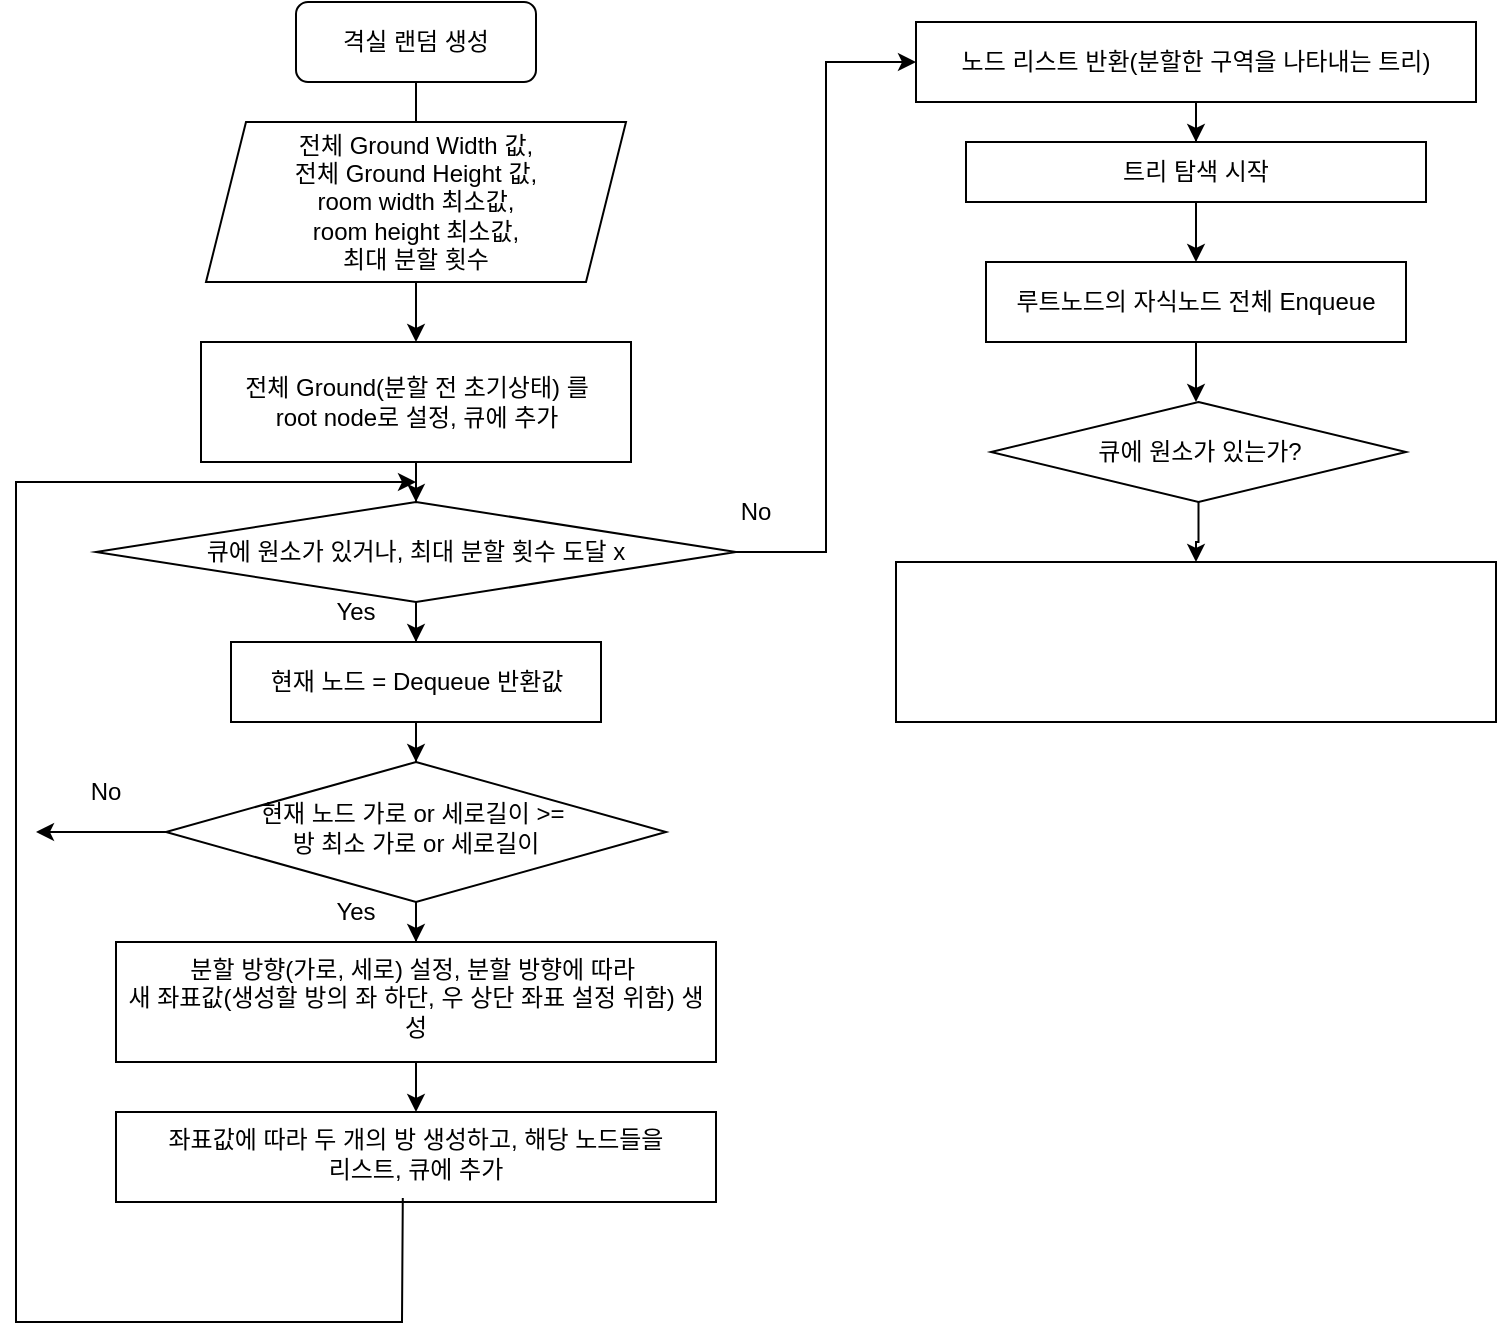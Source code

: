 <mxfile version="24.7.6">
  <diagram id="C5RBs43oDa-KdzZeNtuy" name="Page-1">
    <mxGraphModel dx="954" dy="605" grid="1" gridSize="10" guides="1" tooltips="1" connect="1" arrows="1" fold="1" page="1" pageScale="1" pageWidth="827" pageHeight="1169" math="0" shadow="0">
      <root>
        <mxCell id="WIyWlLk6GJQsqaUBKTNV-0" />
        <mxCell id="WIyWlLk6GJQsqaUBKTNV-1" parent="WIyWlLk6GJQsqaUBKTNV-0" />
        <mxCell id="WIyWlLk6GJQsqaUBKTNV-2" value="" style="rounded=0;html=1;jettySize=auto;orthogonalLoop=1;fontSize=11;endArrow=block;endFill=0;endSize=8;strokeWidth=1;shadow=0;labelBackgroundColor=none;edgeStyle=orthogonalEdgeStyle;" parent="WIyWlLk6GJQsqaUBKTNV-1" source="WIyWlLk6GJQsqaUBKTNV-3" edge="1">
          <mxGeometry relative="1" as="geometry">
            <mxPoint x="220" y="120" as="targetPoint" />
          </mxGeometry>
        </mxCell>
        <mxCell id="WIyWlLk6GJQsqaUBKTNV-3" value="격실 랜덤 생성" style="rounded=1;whiteSpace=wrap;html=1;fontSize=12;glass=0;strokeWidth=1;shadow=0;" parent="WIyWlLk6GJQsqaUBKTNV-1" vertex="1">
          <mxGeometry x="160" y="30" width="120" height="40" as="geometry" />
        </mxCell>
        <mxCell id="ZgSJNyo04Z3pmwaCHUKf-9" value="" style="edgeStyle=orthogonalEdgeStyle;rounded=0;orthogonalLoop=1;jettySize=auto;html=1;" edge="1" parent="WIyWlLk6GJQsqaUBKTNV-1" source="WIyWlLk6GJQsqaUBKTNV-6" target="ZgSJNyo04Z3pmwaCHUKf-8">
          <mxGeometry relative="1" as="geometry" />
        </mxCell>
        <mxCell id="WIyWlLk6GJQsqaUBKTNV-6" value="현재 노드 가로 or 세로길이 &amp;gt;=&amp;nbsp;&lt;div&gt;방 최소 가로 or 세로길이&lt;/div&gt;" style="rhombus;whiteSpace=wrap;html=1;shadow=0;fontFamily=Helvetica;fontSize=12;align=center;strokeWidth=1;spacing=6;spacingTop=-4;" parent="WIyWlLk6GJQsqaUBKTNV-1" vertex="1">
          <mxGeometry x="95" y="410" width="250" height="70" as="geometry" />
        </mxCell>
        <mxCell id="ZgSJNyo04Z3pmwaCHUKf-2" value="" style="edgeStyle=orthogonalEdgeStyle;rounded=0;orthogonalLoop=1;jettySize=auto;html=1;" edge="1" parent="WIyWlLk6GJQsqaUBKTNV-1" source="ZgSJNyo04Z3pmwaCHUKf-0" target="ZgSJNyo04Z3pmwaCHUKf-1">
          <mxGeometry relative="1" as="geometry" />
        </mxCell>
        <mxCell id="ZgSJNyo04Z3pmwaCHUKf-0" value="전체 Ground Width 값,&lt;div&gt;전체 Ground Height 값,&lt;/div&gt;&lt;div&gt;room width 최소값,&lt;/div&gt;&lt;div&gt;room height 최소값,&lt;/div&gt;&lt;div&gt;최대 분할 횟수&lt;/div&gt;" style="shape=parallelogram;perimeter=parallelogramPerimeter;whiteSpace=wrap;html=1;fixedSize=1;" vertex="1" parent="WIyWlLk6GJQsqaUBKTNV-1">
          <mxGeometry x="115" y="90" width="210" height="80" as="geometry" />
        </mxCell>
        <mxCell id="ZgSJNyo04Z3pmwaCHUKf-4" value="" style="edgeStyle=orthogonalEdgeStyle;rounded=0;orthogonalLoop=1;jettySize=auto;html=1;" edge="1" parent="WIyWlLk6GJQsqaUBKTNV-1" source="ZgSJNyo04Z3pmwaCHUKf-1" target="ZgSJNyo04Z3pmwaCHUKf-3">
          <mxGeometry relative="1" as="geometry" />
        </mxCell>
        <mxCell id="ZgSJNyo04Z3pmwaCHUKf-1" value="전체 Ground(분할 전 초기상태) 를&lt;div&gt;root node로 설정, 큐에 추가&lt;/div&gt;" style="rounded=0;whiteSpace=wrap;html=1;" vertex="1" parent="WIyWlLk6GJQsqaUBKTNV-1">
          <mxGeometry x="112.5" y="200" width="215" height="60" as="geometry" />
        </mxCell>
        <mxCell id="ZgSJNyo04Z3pmwaCHUKf-6" value="" style="edgeStyle=orthogonalEdgeStyle;rounded=0;orthogonalLoop=1;jettySize=auto;html=1;" edge="1" parent="WIyWlLk6GJQsqaUBKTNV-1" source="ZgSJNyo04Z3pmwaCHUKf-3" target="ZgSJNyo04Z3pmwaCHUKf-5">
          <mxGeometry relative="1" as="geometry" />
        </mxCell>
        <mxCell id="ZgSJNyo04Z3pmwaCHUKf-16" value="" style="edgeStyle=orthogonalEdgeStyle;rounded=0;orthogonalLoop=1;jettySize=auto;html=1;entryX=0;entryY=0.5;entryDx=0;entryDy=0;" edge="1" parent="WIyWlLk6GJQsqaUBKTNV-1" source="ZgSJNyo04Z3pmwaCHUKf-3" target="ZgSJNyo04Z3pmwaCHUKf-15">
          <mxGeometry relative="1" as="geometry" />
        </mxCell>
        <mxCell id="ZgSJNyo04Z3pmwaCHUKf-3" value="큐에 원소가 있거나, 최대 분할 횟수 도달 x" style="rhombus;whiteSpace=wrap;html=1;rounded=0;" vertex="1" parent="WIyWlLk6GJQsqaUBKTNV-1">
          <mxGeometry x="60" y="280" width="320" height="50" as="geometry" />
        </mxCell>
        <mxCell id="ZgSJNyo04Z3pmwaCHUKf-7" value="" style="edgeStyle=orthogonalEdgeStyle;rounded=0;orthogonalLoop=1;jettySize=auto;html=1;" edge="1" parent="WIyWlLk6GJQsqaUBKTNV-1" source="ZgSJNyo04Z3pmwaCHUKf-5" target="WIyWlLk6GJQsqaUBKTNV-6">
          <mxGeometry relative="1" as="geometry" />
        </mxCell>
        <mxCell id="ZgSJNyo04Z3pmwaCHUKf-5" value="현재 노드 = Dequeue 반환값" style="whiteSpace=wrap;html=1;rounded=0;" vertex="1" parent="WIyWlLk6GJQsqaUBKTNV-1">
          <mxGeometry x="127.5" y="350" width="185" height="40" as="geometry" />
        </mxCell>
        <mxCell id="ZgSJNyo04Z3pmwaCHUKf-11" value="" style="edgeStyle=orthogonalEdgeStyle;rounded=0;orthogonalLoop=1;jettySize=auto;html=1;" edge="1" parent="WIyWlLk6GJQsqaUBKTNV-1" source="ZgSJNyo04Z3pmwaCHUKf-8" target="ZgSJNyo04Z3pmwaCHUKf-10">
          <mxGeometry relative="1" as="geometry" />
        </mxCell>
        <mxCell id="ZgSJNyo04Z3pmwaCHUKf-8" value="분할 방향(가로, 세로) 설정, 분할 방향에 따라&amp;nbsp;&lt;div&gt;새 좌표값(생성할 방의 좌 하단, 우 상단 좌표 설정 위함) 생성&lt;/div&gt;" style="whiteSpace=wrap;html=1;shadow=0;strokeWidth=1;spacing=6;spacingTop=-4;" vertex="1" parent="WIyWlLk6GJQsqaUBKTNV-1">
          <mxGeometry x="70" y="500" width="300" height="60" as="geometry" />
        </mxCell>
        <mxCell id="ZgSJNyo04Z3pmwaCHUKf-10" value="좌표값에 따라 두 개의 방 생성하고, 해당 노드들을&lt;div&gt;&amp;nbsp;리스트, 큐에 추가&amp;nbsp;&lt;/div&gt;" style="whiteSpace=wrap;html=1;shadow=0;strokeWidth=1;spacing=6;spacingTop=-4;" vertex="1" parent="WIyWlLk6GJQsqaUBKTNV-1">
          <mxGeometry x="70" y="585" width="300" height="45" as="geometry" />
        </mxCell>
        <mxCell id="ZgSJNyo04Z3pmwaCHUKf-12" value="" style="endArrow=classic;html=1;rounded=0;exitX=0.478;exitY=0.956;exitDx=0;exitDy=0;exitPerimeter=0;" edge="1" parent="WIyWlLk6GJQsqaUBKTNV-1" source="ZgSJNyo04Z3pmwaCHUKf-10">
          <mxGeometry width="50" height="50" relative="1" as="geometry">
            <mxPoint x="200" y="700" as="sourcePoint" />
            <mxPoint x="220" y="270" as="targetPoint" />
            <Array as="points">
              <mxPoint x="213" y="690" />
              <mxPoint x="20" y="690" />
              <mxPoint x="20" y="270" />
            </Array>
          </mxGeometry>
        </mxCell>
        <mxCell id="ZgSJNyo04Z3pmwaCHUKf-25" value="" style="edgeStyle=orthogonalEdgeStyle;rounded=0;orthogonalLoop=1;jettySize=auto;html=1;" edge="1" parent="WIyWlLk6GJQsqaUBKTNV-1" source="ZgSJNyo04Z3pmwaCHUKf-15" target="ZgSJNyo04Z3pmwaCHUKf-24">
          <mxGeometry relative="1" as="geometry" />
        </mxCell>
        <mxCell id="ZgSJNyo04Z3pmwaCHUKf-15" value="노드 리스트 반환(분할한 구역을 나타내는 트리)" style="whiteSpace=wrap;html=1;rounded=0;" vertex="1" parent="WIyWlLk6GJQsqaUBKTNV-1">
          <mxGeometry x="470" y="40" width="280" height="40" as="geometry" />
        </mxCell>
        <mxCell id="ZgSJNyo04Z3pmwaCHUKf-19" value="" style="endArrow=classic;html=1;rounded=0;exitX=0;exitY=0.5;exitDx=0;exitDy=0;" edge="1" parent="WIyWlLk6GJQsqaUBKTNV-1" source="WIyWlLk6GJQsqaUBKTNV-6">
          <mxGeometry width="50" height="50" relative="1" as="geometry">
            <mxPoint x="390" y="440" as="sourcePoint" />
            <mxPoint x="30" y="445" as="targetPoint" />
          </mxGeometry>
        </mxCell>
        <mxCell id="ZgSJNyo04Z3pmwaCHUKf-20" value="Yes" style="text;html=1;align=center;verticalAlign=middle;whiteSpace=wrap;rounded=0;" vertex="1" parent="WIyWlLk6GJQsqaUBKTNV-1">
          <mxGeometry x="160" y="320" width="60" height="30" as="geometry" />
        </mxCell>
        <mxCell id="ZgSJNyo04Z3pmwaCHUKf-21" value="No" style="text;html=1;align=center;verticalAlign=middle;whiteSpace=wrap;rounded=0;" vertex="1" parent="WIyWlLk6GJQsqaUBKTNV-1">
          <mxGeometry x="360" y="270" width="60" height="30" as="geometry" />
        </mxCell>
        <mxCell id="ZgSJNyo04Z3pmwaCHUKf-22" value="Yes" style="text;html=1;align=center;verticalAlign=middle;whiteSpace=wrap;rounded=0;" vertex="1" parent="WIyWlLk6GJQsqaUBKTNV-1">
          <mxGeometry x="160" y="470" width="60" height="30" as="geometry" />
        </mxCell>
        <mxCell id="ZgSJNyo04Z3pmwaCHUKf-23" value="No" style="text;html=1;align=center;verticalAlign=middle;whiteSpace=wrap;rounded=0;" vertex="1" parent="WIyWlLk6GJQsqaUBKTNV-1">
          <mxGeometry x="35" y="410" width="60" height="30" as="geometry" />
        </mxCell>
        <mxCell id="ZgSJNyo04Z3pmwaCHUKf-27" value="" style="edgeStyle=orthogonalEdgeStyle;rounded=0;orthogonalLoop=1;jettySize=auto;html=1;" edge="1" parent="WIyWlLk6GJQsqaUBKTNV-1" source="ZgSJNyo04Z3pmwaCHUKf-24">
          <mxGeometry relative="1" as="geometry">
            <mxPoint x="610" y="160" as="targetPoint" />
          </mxGeometry>
        </mxCell>
        <mxCell id="ZgSJNyo04Z3pmwaCHUKf-24" value="트리 탐색 시작" style="whiteSpace=wrap;html=1;rounded=0;" vertex="1" parent="WIyWlLk6GJQsqaUBKTNV-1">
          <mxGeometry x="495" y="100" width="230" height="30" as="geometry" />
        </mxCell>
        <mxCell id="ZgSJNyo04Z3pmwaCHUKf-33" value="루트노드의 자식노드 전체 Enqueue" style="rounded=0;whiteSpace=wrap;html=1;" vertex="1" parent="WIyWlLk6GJQsqaUBKTNV-1">
          <mxGeometry x="505" y="160" width="210" height="40" as="geometry" />
        </mxCell>
        <mxCell id="ZgSJNyo04Z3pmwaCHUKf-39" value="" style="endArrow=classic;html=1;rounded=0;exitX=0.5;exitY=1;exitDx=0;exitDy=0;entryX=0.5;entryY=0;entryDx=0;entryDy=0;" edge="1" parent="WIyWlLk6GJQsqaUBKTNV-1" source="ZgSJNyo04Z3pmwaCHUKf-33">
          <mxGeometry width="50" height="50" relative="1" as="geometry">
            <mxPoint x="390" y="340" as="sourcePoint" />
            <mxPoint x="610" y="230" as="targetPoint" />
          </mxGeometry>
        </mxCell>
        <mxCell id="ZgSJNyo04Z3pmwaCHUKf-41" value="" style="edgeStyle=orthogonalEdgeStyle;rounded=0;orthogonalLoop=1;jettySize=auto;html=1;" edge="1" parent="WIyWlLk6GJQsqaUBKTNV-1" target="ZgSJNyo04Z3pmwaCHUKf-40">
          <mxGeometry relative="1" as="geometry">
            <mxPoint x="610" y="270" as="sourcePoint" />
            <mxPoint x="610" y="290" as="targetPoint" />
          </mxGeometry>
        </mxCell>
        <mxCell id="ZgSJNyo04Z3pmwaCHUKf-43" value="" style="edgeStyle=orthogonalEdgeStyle;rounded=0;orthogonalLoop=1;jettySize=auto;html=1;" edge="1" parent="WIyWlLk6GJQsqaUBKTNV-1" source="ZgSJNyo04Z3pmwaCHUKf-40" target="ZgSJNyo04Z3pmwaCHUKf-42">
          <mxGeometry relative="1" as="geometry" />
        </mxCell>
        <mxCell id="ZgSJNyo04Z3pmwaCHUKf-40" value="큐에 원소가 있는가?" style="rhombus;whiteSpace=wrap;html=1;" vertex="1" parent="WIyWlLk6GJQsqaUBKTNV-1">
          <mxGeometry x="507.5" y="230" width="207.5" height="50" as="geometry" />
        </mxCell>
        <mxCell id="ZgSJNyo04Z3pmwaCHUKf-42" value="" style="whiteSpace=wrap;html=1;" vertex="1" parent="WIyWlLk6GJQsqaUBKTNV-1">
          <mxGeometry x="460" y="310" width="300" height="80" as="geometry" />
        </mxCell>
      </root>
    </mxGraphModel>
  </diagram>
</mxfile>
